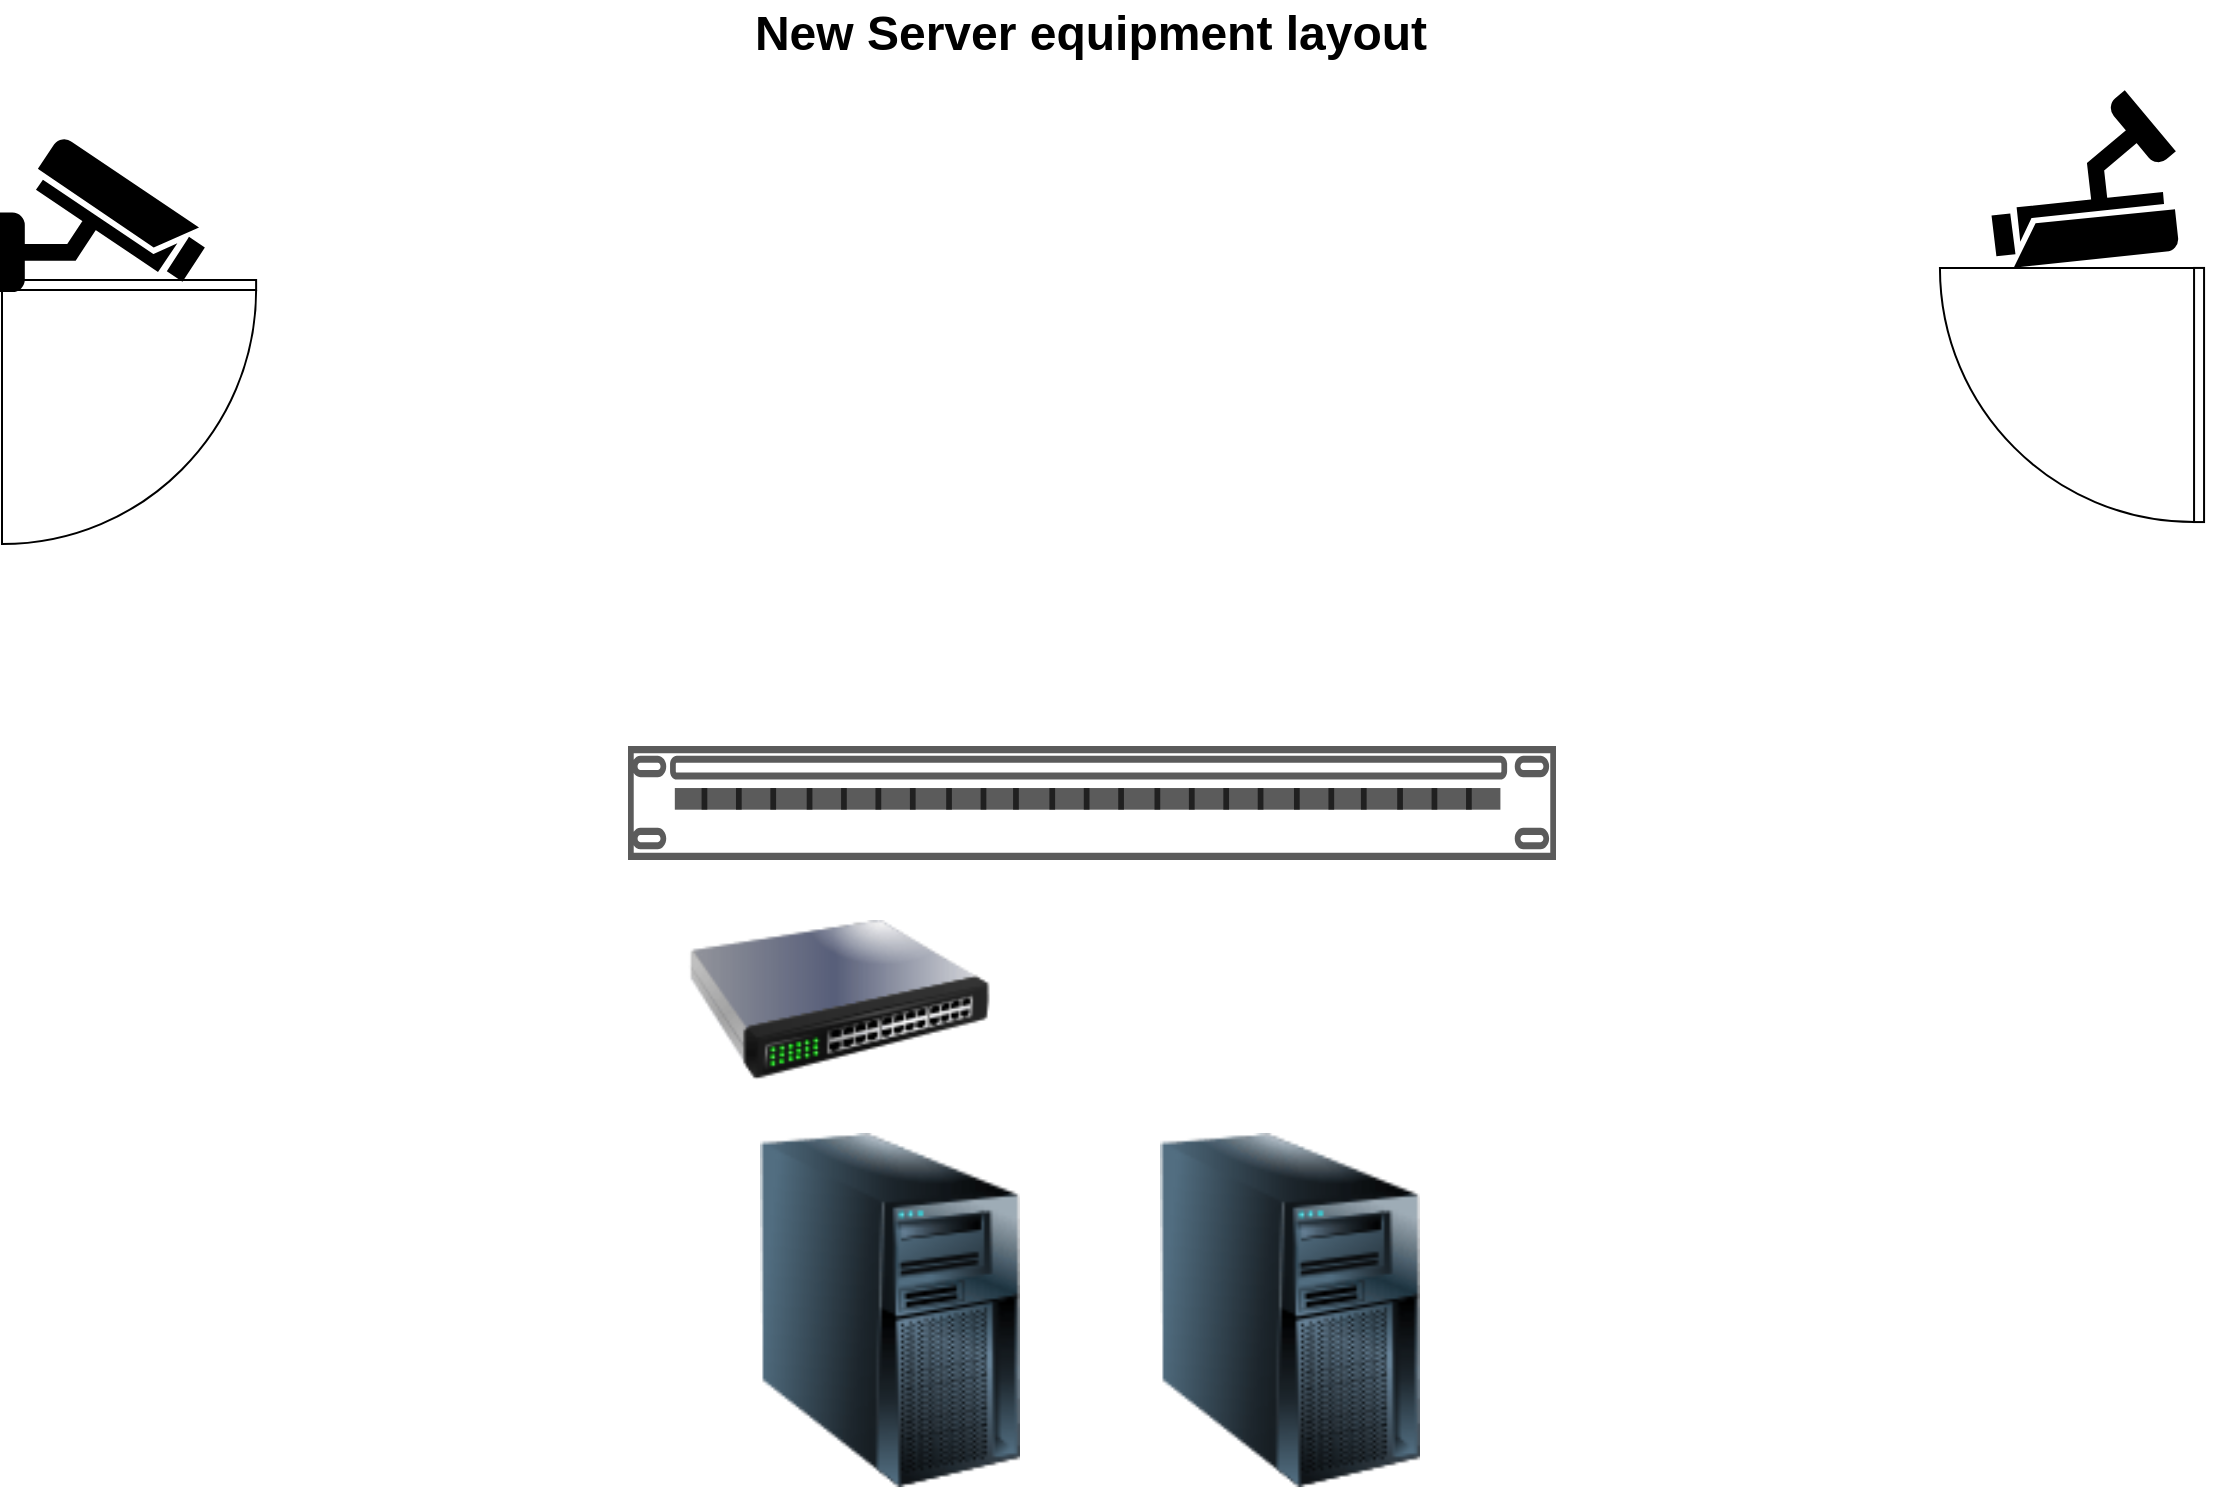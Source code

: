 <mxfile version="23.1.5" type="github">
  <diagram id="l2aKFoh6-Bn0gOPZ2l0T" name="Page-1">
    <mxGraphModel dx="1985" dy="1035" grid="1" gridSize="10" guides="1" tooltips="1" connect="1" arrows="1" fold="1" page="1" pageScale="1" pageWidth="1169" pageHeight="827" math="0" shadow="0">
      <root>
        <mxCell id="0" />
        <mxCell id="1" parent="0" />
        <mxCell id="vi7gGWj3PtWU5h0gSIu_-3" value="" style="verticalLabelPosition=bottom;html=1;verticalAlign=top;align=center;shape=mxgraph.floorplan.doorLeft;aspect=fixed;" vertex="1" parent="1">
          <mxGeometry x="40" y="180" width="127.06" height="135" as="geometry" />
        </mxCell>
        <mxCell id="mpq5AgpwV83IM184FDqD-40" value="&lt;div align=&quot;center&quot;&gt;&lt;font style=&quot;font-size: 24px;&quot;&gt;New Server equipment layout&lt;/font&gt;&lt;/div&gt;" style="text;html=1;resizable=1;points=[];autosize=0;align=center;verticalAlign=top;spacingTop=-4;fontSize=20;fontStyle=1" parent="1" vertex="1">
          <mxGeometry x="294" y="40" width="580" height="30" as="geometry" />
        </mxCell>
        <mxCell id="vi7gGWj3PtWU5h0gSIu_-1" value="" style="fontColor=#0066CC;verticalAlign=top;verticalLabelPosition=bottom;labelPosition=center;align=center;html=1;outlineConnect=0;fillColor=#000000;strokeColor=#000000;gradientColor=none;gradientDirection=north;strokeWidth=2;shape=mxgraph.networks.security_camera;rotation=0;" vertex="1" parent="1">
          <mxGeometry x="40" y="110" width="100" height="75" as="geometry" />
        </mxCell>
        <mxCell id="vi7gGWj3PtWU5h0gSIu_-4" value="" style="verticalLabelPosition=bottom;html=1;verticalAlign=top;align=center;shape=mxgraph.floorplan.doorLeft;aspect=fixed;rotation=90;" vertex="1" parent="1">
          <mxGeometry x="1010" y="170" width="127.06" height="135" as="geometry" />
        </mxCell>
        <mxCell id="vi7gGWj3PtWU5h0gSIu_-5" value="" style="fontColor=#0066CC;verticalAlign=top;verticalLabelPosition=bottom;labelPosition=center;align=center;html=1;outlineConnect=0;fillColor=#000000;strokeColor=#000000;gradientColor=none;gradientDirection=north;strokeWidth=2;shape=mxgraph.networks.security_camera;rotation=-220;" vertex="1" parent="1">
          <mxGeometry x="1037.06" y="110" width="100" height="75" as="geometry" />
        </mxCell>
        <mxCell id="vi7gGWj3PtWU5h0gSIu_-6" value="" style="image;html=1;image=img/lib/clip_art/computers/Server_Tower_128x128.png" vertex="1" parent="1">
          <mxGeometry x="619" y="600" width="130" height="190" as="geometry" />
        </mxCell>
        <mxCell id="vi7gGWj3PtWU5h0gSIu_-7" value="" style="image;html=1;image=img/lib/clip_art/computers/Server_Tower_128x128.png" vertex="1" parent="1">
          <mxGeometry x="419" y="600" width="130" height="190" as="geometry" />
        </mxCell>
        <mxCell id="vi7gGWj3PtWU5h0gSIu_-8" value="" style="image;html=1;image=img/lib/clip_art/networking/Switch_128x128.png" vertex="1" parent="1">
          <mxGeometry x="368" y="500" width="181" height="80" as="geometry" />
        </mxCell>
        <mxCell id="vi7gGWj3PtWU5h0gSIu_-16" value="" style="shape=image;verticalLabelPosition=bottom;verticalAlign=top;imageAspect=0;image=https://jgraph.github.io/drawio-libs/libs/arista/DCS-7050SX-96.svg;aspect=fixed;" vertex="1" parent="1">
          <mxGeometry x="619" y="533" width="162" height="16.2" as="geometry" />
        </mxCell>
        <mxCell id="vi7gGWj3PtWU5h0gSIu_-17" value="" style="strokeColor=#666666;html=1;labelPosition=right;align=left;spacingLeft=15;shadow=0;dashed=0;outlineConnect=0;shape=mxgraph.rack.general.cat5e_rack_mount_patch_panel_24_ports;" vertex="1" parent="1">
          <mxGeometry x="353" y="413" width="464" height="57" as="geometry" />
        </mxCell>
      </root>
    </mxGraphModel>
  </diagram>
</mxfile>
